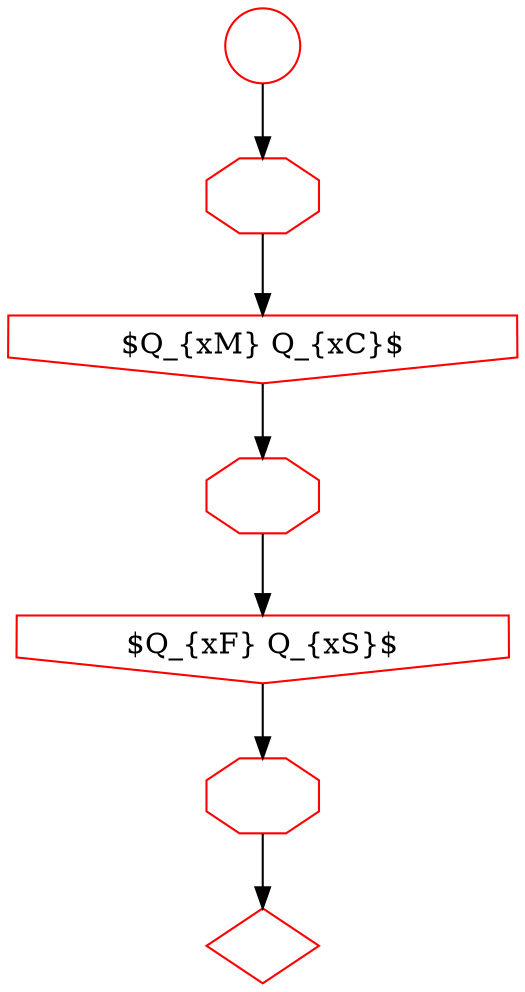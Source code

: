 digraph G {
    S [label="", shape=circle, color=red];
    E [label="", shape=diamond, color=red];
    
    W0 [label="", shape=octagon, color=red];
    W1 [label="", shape=octagon, color=red];
    D1 [label="$Q_{xM} Q_{xC}$", shape=invhouse, color=red];
    W2 [label="", shape=octagon, color=red];
    D2 [label="$Q_{xF} Q_{xS}$", shape=invhouse, color=red];

S->W0->D1->W1->D2->W2->E;


}
